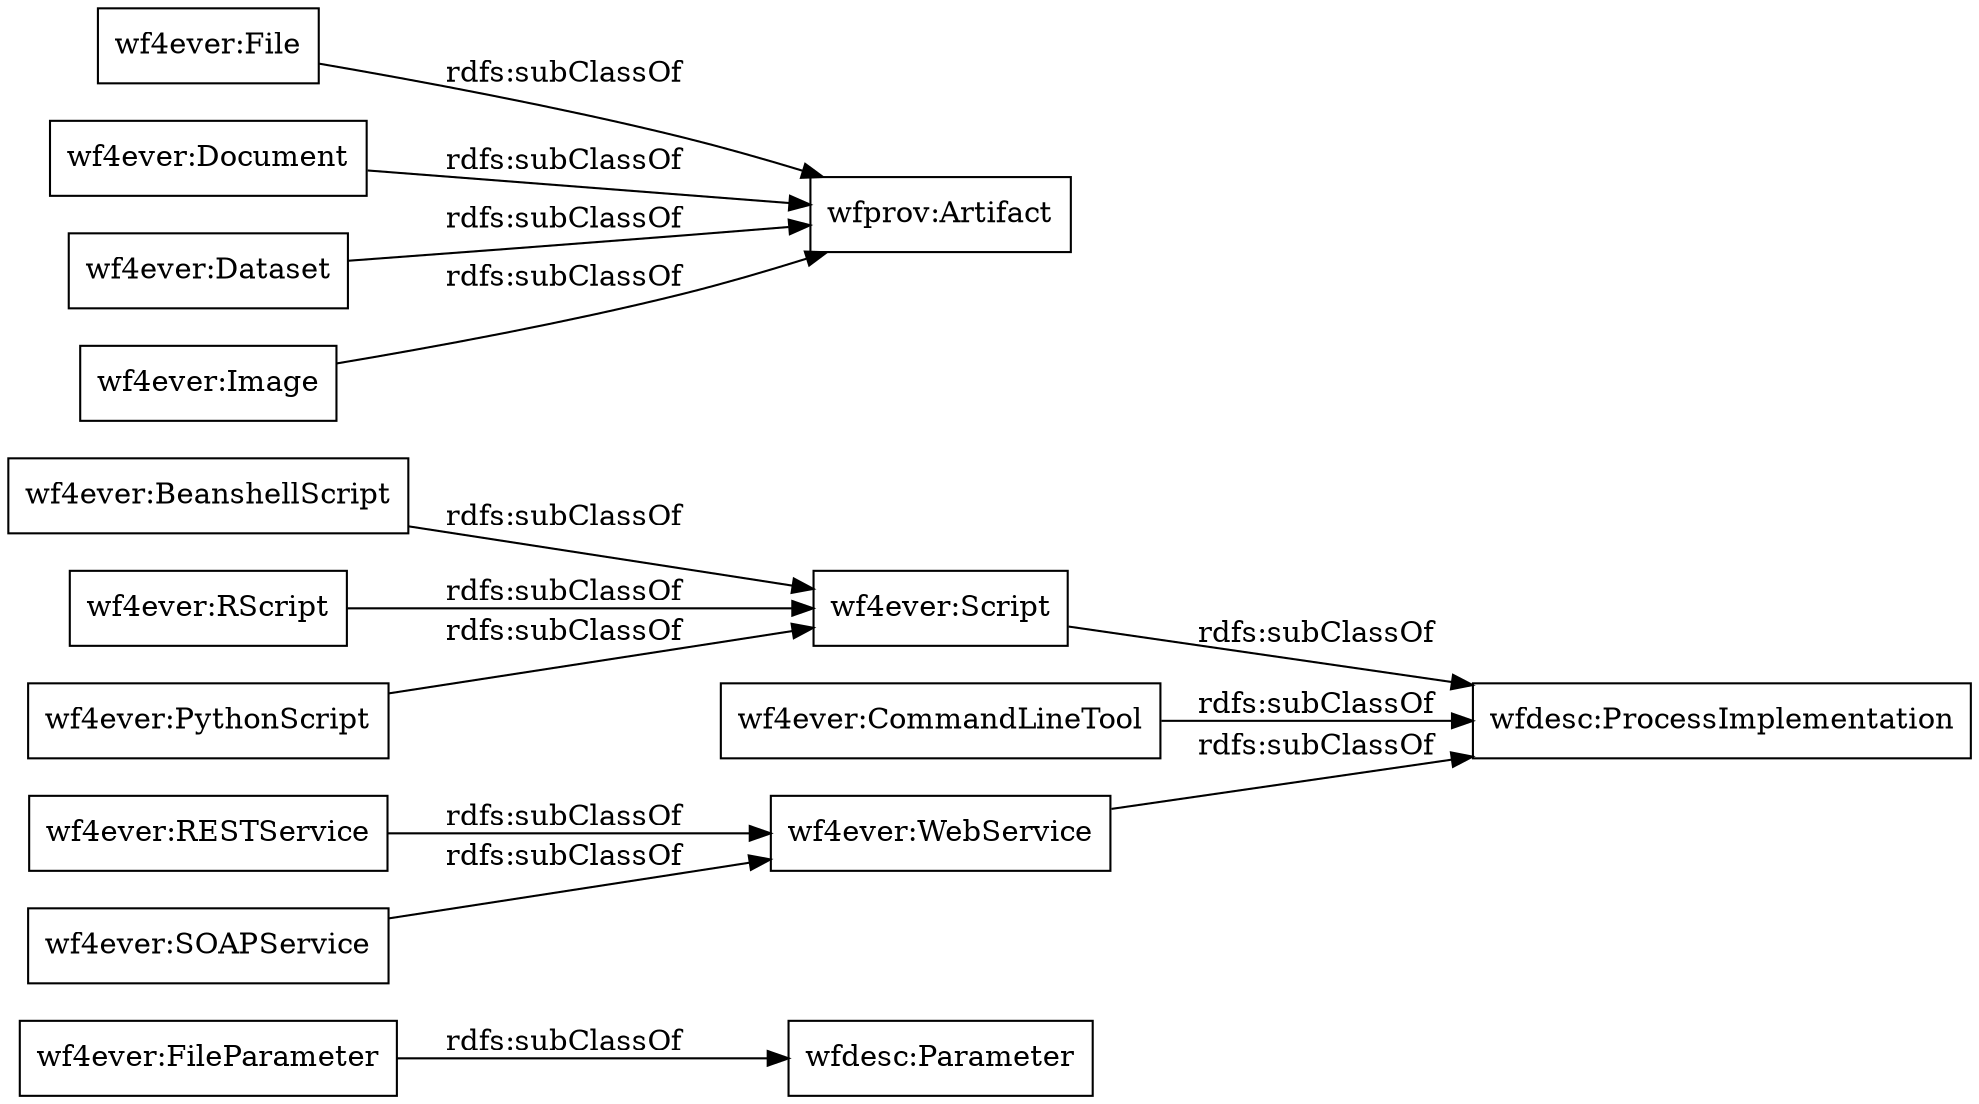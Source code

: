 digraph ar2dtool_diagram { 
rankdir=LR;
size="1000"
node [shape = rectangle, color="black"]; "wf4ever:FileParameter" "wf4ever:WebService" "wf4ever:RESTService" "wf4ever:File" "wf4ever:Script" "wf4ever:BeanshellScript" "wf4ever:CommandLineTool" "wf4ever:Document" "wf4ever:Dataset" "wf4ever:SOAPService" "wf4ever:RScript" "wf4ever:PythonScript" "wf4ever:Image" ; /*classes style*/
	"wf4ever:FileParameter" -> "wfdesc:Parameter" [ label = "rdfs:subClassOf" ];
	"wf4ever:BeanshellScript" -> "wf4ever:Script" [ label = "rdfs:subClassOf" ];
	"wf4ever:Image" -> "wfprov:Artifact" [ label = "rdfs:subClassOf" ];
	"wf4ever:CommandLineTool" -> "wfdesc:ProcessImplementation" [ label = "rdfs:subClassOf" ];
	"wf4ever:WebService" -> "wfdesc:ProcessImplementation" [ label = "rdfs:subClassOf" ];
	"wf4ever:Document" -> "wfprov:Artifact" [ label = "rdfs:subClassOf" ];
	"wf4ever:RESTService" -> "wf4ever:WebService" [ label = "rdfs:subClassOf" ];
	"wf4ever:Script" -> "wfdesc:ProcessImplementation" [ label = "rdfs:subClassOf" ];
	"wf4ever:Dataset" -> "wfprov:Artifact" [ label = "rdfs:subClassOf" ];
	"wf4ever:File" -> "wfprov:Artifact" [ label = "rdfs:subClassOf" ];
	"wf4ever:PythonScript" -> "wf4ever:Script" [ label = "rdfs:subClassOf" ];
	"wf4ever:SOAPService" -> "wf4ever:WebService" [ label = "rdfs:subClassOf" ];
	"wf4ever:RScript" -> "wf4ever:Script" [ label = "rdfs:subClassOf" ];

}

